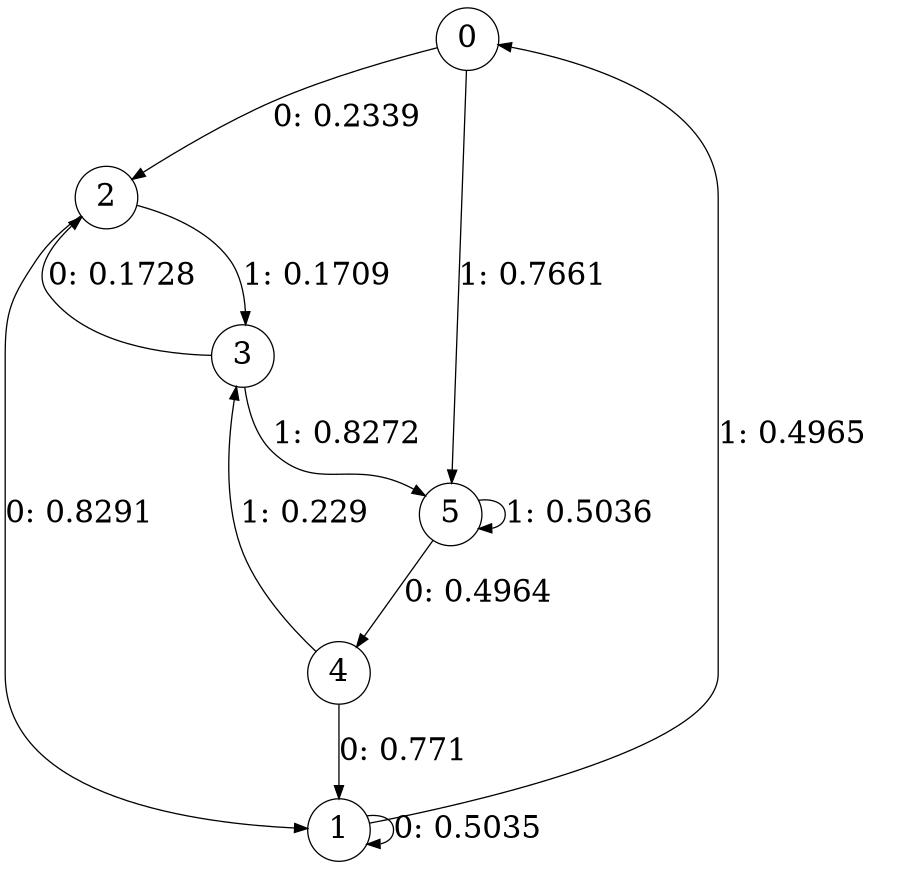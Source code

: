 digraph "ch24faceL3" {
size = "6,8.5";
ratio = "fill";
node [shape = circle];
node [fontsize = 24];
edge [fontsize = 24];
0 -> 2 [label = "0: 0.2339   "];
0 -> 5 [label = "1: 0.7661   "];
1 -> 1 [label = "0: 0.5035   "];
1 -> 0 [label = "1: 0.4965   "];
2 -> 1 [label = "0: 0.8291   "];
2 -> 3 [label = "1: 0.1709   "];
3 -> 2 [label = "0: 0.1728   "];
3 -> 5 [label = "1: 0.8272   "];
4 -> 1 [label = "0: 0.771    "];
4 -> 3 [label = "1: 0.229    "];
5 -> 4 [label = "0: 0.4964   "];
5 -> 5 [label = "1: 0.5036   "];
}